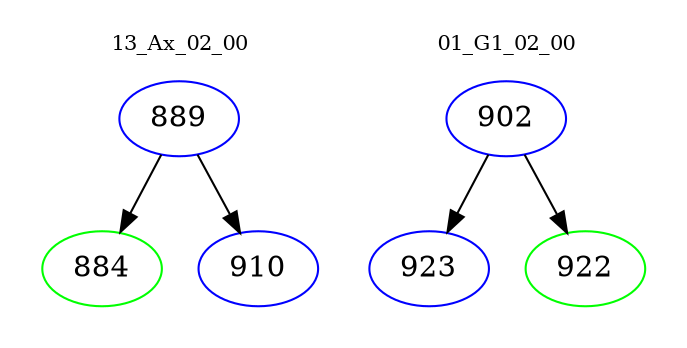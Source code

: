 digraph{
subgraph cluster_0 {
color = white
label = "13_Ax_02_00";
fontsize=10;
T0_889 [label="889", color="blue"]
T0_889 -> T0_884 [color="black"]
T0_884 [label="884", color="green"]
T0_889 -> T0_910 [color="black"]
T0_910 [label="910", color="blue"]
}
subgraph cluster_1 {
color = white
label = "01_G1_02_00";
fontsize=10;
T1_902 [label="902", color="blue"]
T1_902 -> T1_923 [color="black"]
T1_923 [label="923", color="blue"]
T1_902 -> T1_922 [color="black"]
T1_922 [label="922", color="green"]
}
}
